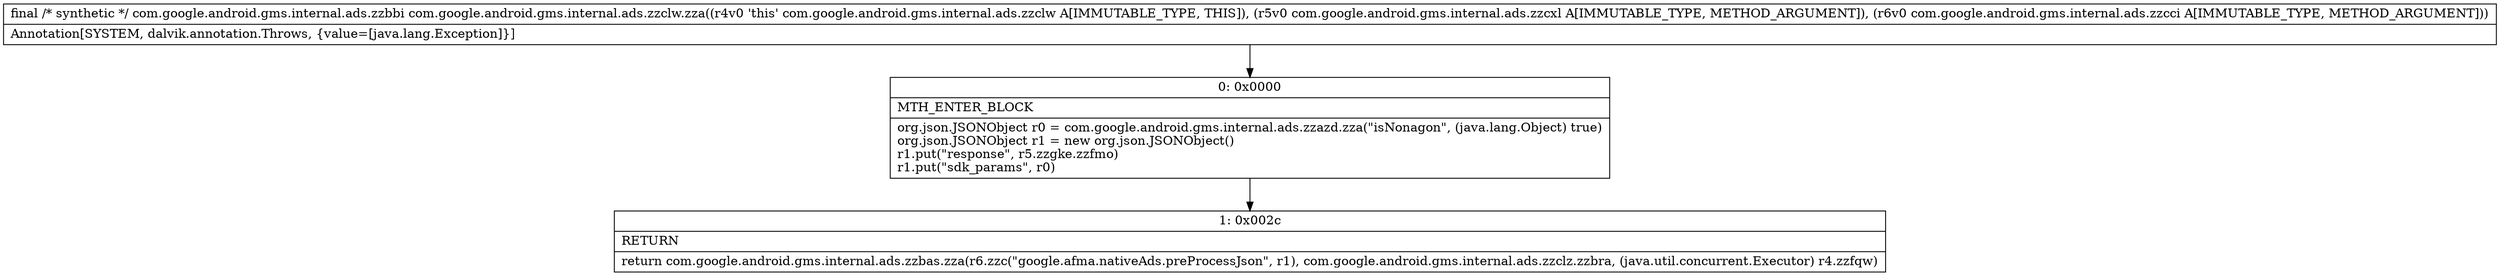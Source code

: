digraph "CFG forcom.google.android.gms.internal.ads.zzclw.zza(Lcom\/google\/android\/gms\/internal\/ads\/zzcxl;Lcom\/google\/android\/gms\/internal\/ads\/zzcci;)Lcom\/google\/android\/gms\/internal\/ads\/zzbbi;" {
Node_0 [shape=record,label="{0\:\ 0x0000|MTH_ENTER_BLOCK\l|org.json.JSONObject r0 = com.google.android.gms.internal.ads.zzazd.zza(\"isNonagon\", (java.lang.Object) true)\lorg.json.JSONObject r1 = new org.json.JSONObject()\lr1.put(\"response\", r5.zzgke.zzfmo)\lr1.put(\"sdk_params\", r0)\l}"];
Node_1 [shape=record,label="{1\:\ 0x002c|RETURN\l|return com.google.android.gms.internal.ads.zzbas.zza(r6.zzc(\"google.afma.nativeAds.preProcessJson\", r1), com.google.android.gms.internal.ads.zzclz.zzbra, (java.util.concurrent.Executor) r4.zzfqw)\l}"];
MethodNode[shape=record,label="{final \/* synthetic *\/ com.google.android.gms.internal.ads.zzbbi com.google.android.gms.internal.ads.zzclw.zza((r4v0 'this' com.google.android.gms.internal.ads.zzclw A[IMMUTABLE_TYPE, THIS]), (r5v0 com.google.android.gms.internal.ads.zzcxl A[IMMUTABLE_TYPE, METHOD_ARGUMENT]), (r6v0 com.google.android.gms.internal.ads.zzcci A[IMMUTABLE_TYPE, METHOD_ARGUMENT]))  | Annotation[SYSTEM, dalvik.annotation.Throws, \{value=[java.lang.Exception]\}]\l}"];
MethodNode -> Node_0;
Node_0 -> Node_1;
}

